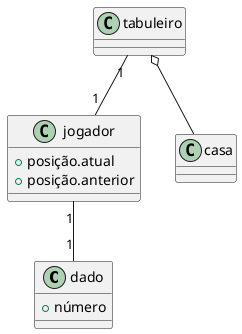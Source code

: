 @startuml QuartaColoniaQuiz

class dado
{
    + número
}
class jogador
{
    + posição.atual
    + posição.anterior
}
class tabuleiro

class casa

tabuleiro o-- casa
tabuleiro "1" -- "1" jogador
jogador "1" -- "1" dado



@enduml
